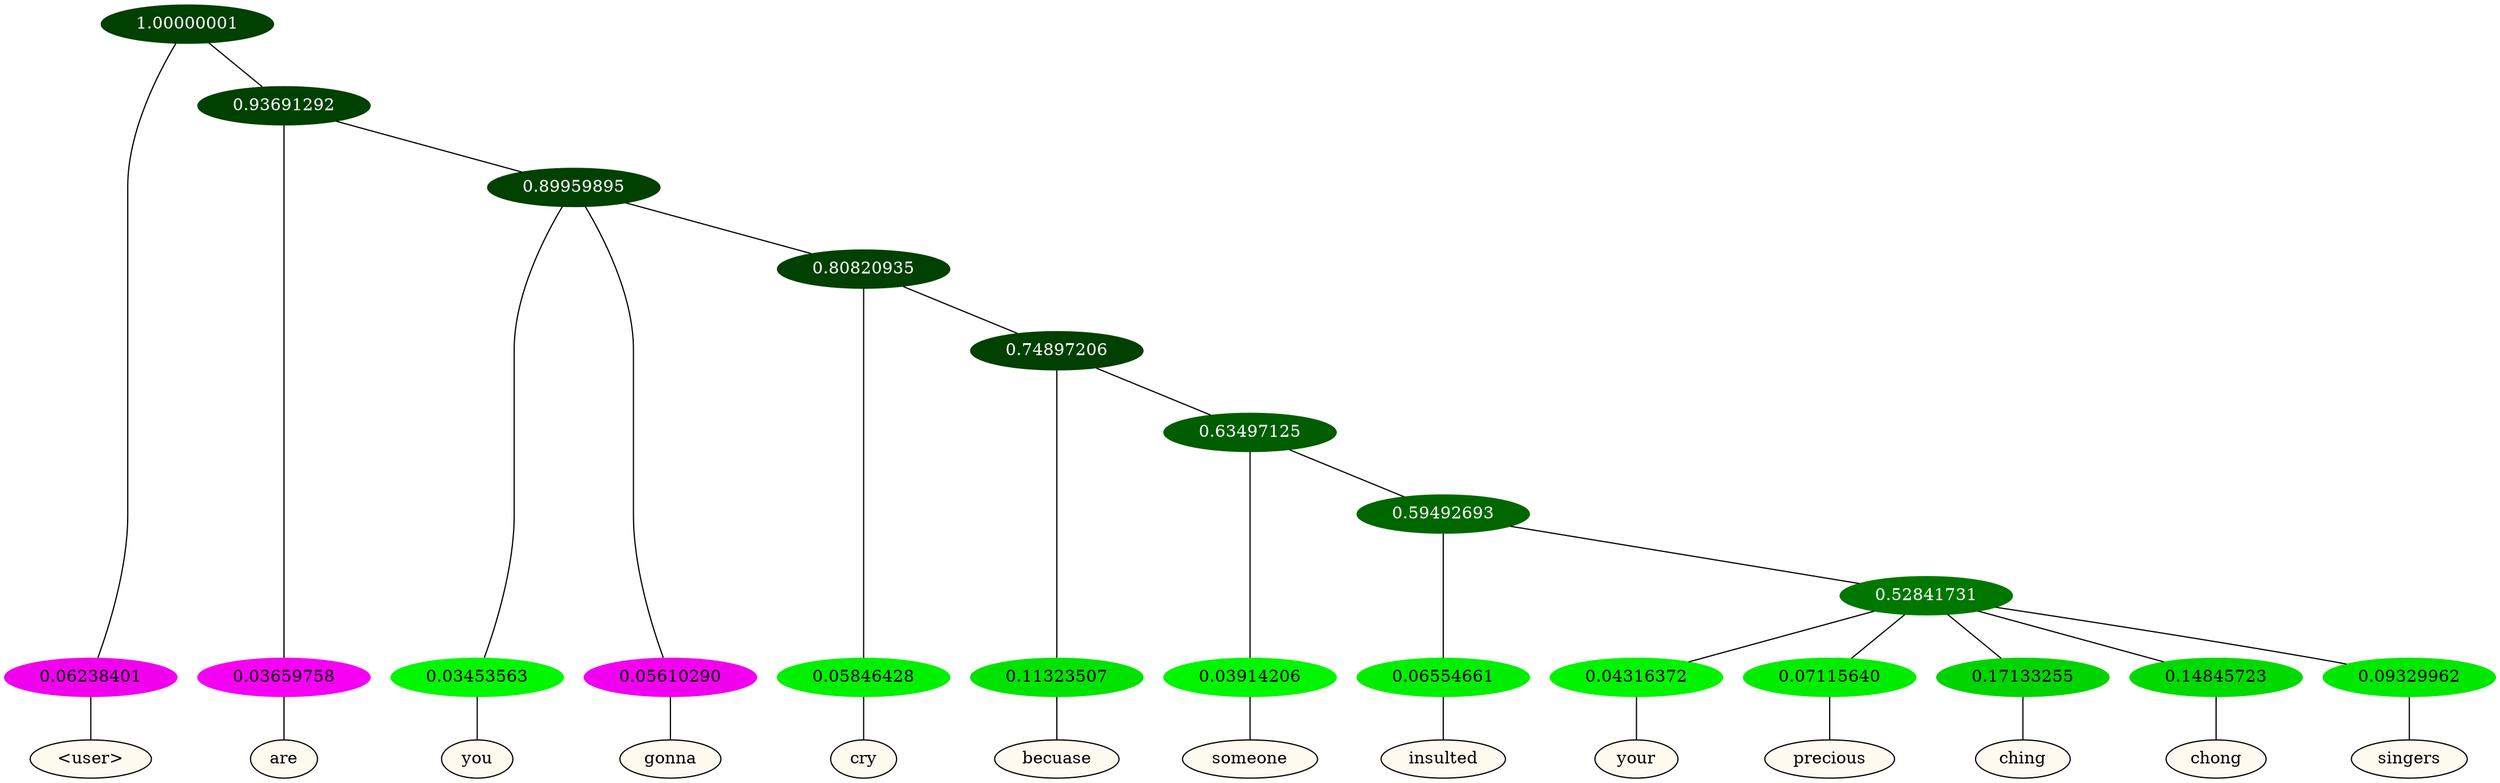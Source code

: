 graph {
	node [format=png height=0.15 nodesep=0.001 ordering=out overlap=prism overlap_scaling=0.01 ranksep=0.001 ratio=0.2 style=filled width=0.15]
	{
		rank=same
		a_w_1 [label="\<user\>" color=black fillcolor=floralwhite style="filled,solid"]
		a_w_3 [label=are color=black fillcolor=floralwhite style="filled,solid"]
		a_w_5 [label=you color=black fillcolor=floralwhite style="filled,solid"]
		a_w_6 [label=gonna color=black fillcolor=floralwhite style="filled,solid"]
		a_w_8 [label=cry color=black fillcolor=floralwhite style="filled,solid"]
		a_w_10 [label=becuase color=black fillcolor=floralwhite style="filled,solid"]
		a_w_12 [label=someone color=black fillcolor=floralwhite style="filled,solid"]
		a_w_14 [label=insulted color=black fillcolor=floralwhite style="filled,solid"]
		a_w_16 [label=your color=black fillcolor=floralwhite style="filled,solid"]
		a_w_17 [label=precious color=black fillcolor=floralwhite style="filled,solid"]
		a_w_18 [label=ching color=black fillcolor=floralwhite style="filled,solid"]
		a_w_19 [label=chong color=black fillcolor=floralwhite style="filled,solid"]
		a_w_20 [label=singers color=black fillcolor=floralwhite style="filled,solid"]
	}
	a_n_1 -- a_w_1
	a_n_3 -- a_w_3
	a_n_5 -- a_w_5
	a_n_6 -- a_w_6
	a_n_8 -- a_w_8
	a_n_10 -- a_w_10
	a_n_12 -- a_w_12
	a_n_14 -- a_w_14
	a_n_16 -- a_w_16
	a_n_17 -- a_w_17
	a_n_18 -- a_w_18
	a_n_19 -- a_w_19
	a_n_20 -- a_w_20
	{
		rank=same
		a_n_1 [label=0.06238401 color="0.835 1.000 0.938" fontcolor=black]
		a_n_3 [label=0.03659758 color="0.835 1.000 0.963" fontcolor=black]
		a_n_5 [label=0.03453563 color="0.334 1.000 0.965" fontcolor=black]
		a_n_6 [label=0.05610290 color="0.835 1.000 0.944" fontcolor=black]
		a_n_8 [label=0.05846428 color="0.334 1.000 0.942" fontcolor=black]
		a_n_10 [label=0.11323507 color="0.334 1.000 0.887" fontcolor=black]
		a_n_12 [label=0.03914206 color="0.334 1.000 0.961" fontcolor=black]
		a_n_14 [label=0.06554661 color="0.334 1.000 0.934" fontcolor=black]
		a_n_16 [label=0.04316372 color="0.334 1.000 0.957" fontcolor=black]
		a_n_17 [label=0.07115640 color="0.334 1.000 0.929" fontcolor=black]
		a_n_18 [label=0.17133255 color="0.334 1.000 0.829" fontcolor=black]
		a_n_19 [label=0.14845723 color="0.334 1.000 0.852" fontcolor=black]
		a_n_20 [label=0.09329962 color="0.334 1.000 0.907" fontcolor=black]
	}
	a_n_0 [label=1.00000001 color="0.334 1.000 0.250" fontcolor=grey99]
	a_n_0 -- a_n_1
	a_n_2 [label=0.93691292 color="0.334 1.000 0.250" fontcolor=grey99]
	a_n_0 -- a_n_2
	a_n_2 -- a_n_3
	a_n_4 [label=0.89959895 color="0.334 1.000 0.250" fontcolor=grey99]
	a_n_2 -- a_n_4
	a_n_4 -- a_n_5
	a_n_4 -- a_n_6
	a_n_7 [label=0.80820935 color="0.334 1.000 0.250" fontcolor=grey99]
	a_n_4 -- a_n_7
	a_n_7 -- a_n_8
	a_n_9 [label=0.74897206 color="0.334 1.000 0.251" fontcolor=grey99]
	a_n_7 -- a_n_9
	a_n_9 -- a_n_10
	a_n_11 [label=0.63497125 color="0.334 1.000 0.365" fontcolor=grey99]
	a_n_9 -- a_n_11
	a_n_11 -- a_n_12
	a_n_13 [label=0.59492693 color="0.334 1.000 0.405" fontcolor=grey99]
	a_n_11 -- a_n_13
	a_n_13 -- a_n_14
	a_n_15 [label=0.52841731 color="0.334 1.000 0.472" fontcolor=grey99]
	a_n_13 -- a_n_15
	a_n_15 -- a_n_16
	a_n_15 -- a_n_17
	a_n_15 -- a_n_18
	a_n_15 -- a_n_19
	a_n_15 -- a_n_20
}
